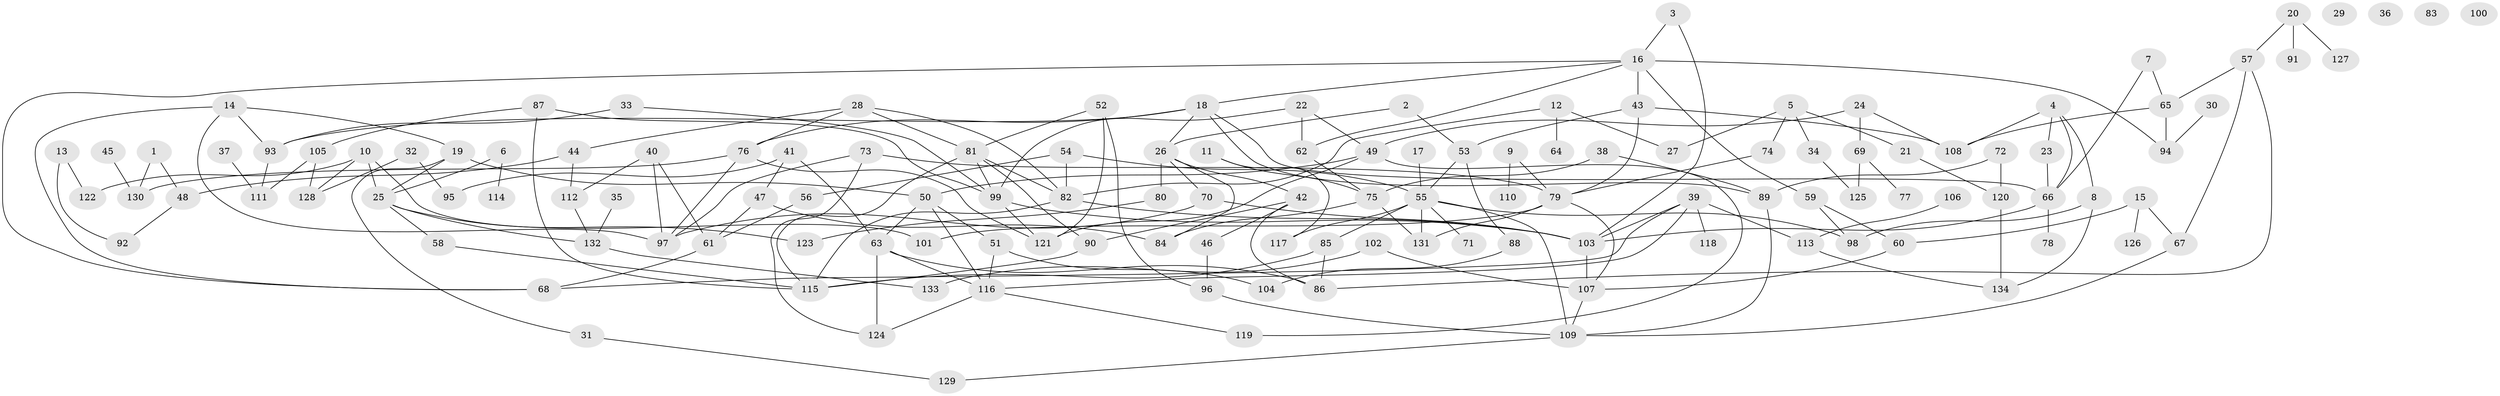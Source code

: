 // Generated by graph-tools (version 1.1) at 2025/13/03/09/25 04:13:07]
// undirected, 134 vertices, 203 edges
graph export_dot {
graph [start="1"]
  node [color=gray90,style=filled];
  1;
  2;
  3;
  4;
  5;
  6;
  7;
  8;
  9;
  10;
  11;
  12;
  13;
  14;
  15;
  16;
  17;
  18;
  19;
  20;
  21;
  22;
  23;
  24;
  25;
  26;
  27;
  28;
  29;
  30;
  31;
  32;
  33;
  34;
  35;
  36;
  37;
  38;
  39;
  40;
  41;
  42;
  43;
  44;
  45;
  46;
  47;
  48;
  49;
  50;
  51;
  52;
  53;
  54;
  55;
  56;
  57;
  58;
  59;
  60;
  61;
  62;
  63;
  64;
  65;
  66;
  67;
  68;
  69;
  70;
  71;
  72;
  73;
  74;
  75;
  76;
  77;
  78;
  79;
  80;
  81;
  82;
  83;
  84;
  85;
  86;
  87;
  88;
  89;
  90;
  91;
  92;
  93;
  94;
  95;
  96;
  97;
  98;
  99;
  100;
  101;
  102;
  103;
  104;
  105;
  106;
  107;
  108;
  109;
  110;
  111;
  112;
  113;
  114;
  115;
  116;
  117;
  118;
  119;
  120;
  121;
  122;
  123;
  124;
  125;
  126;
  127;
  128;
  129;
  130;
  131;
  132;
  133;
  134;
  1 -- 48;
  1 -- 130;
  2 -- 26;
  2 -- 53;
  3 -- 16;
  3 -- 103;
  4 -- 8;
  4 -- 23;
  4 -- 66;
  4 -- 108;
  5 -- 21;
  5 -- 27;
  5 -- 34;
  5 -- 74;
  6 -- 25;
  6 -- 114;
  7 -- 65;
  7 -- 66;
  8 -- 98;
  8 -- 134;
  9 -- 79;
  9 -- 110;
  10 -- 25;
  10 -- 101;
  10 -- 122;
  10 -- 128;
  11 -- 75;
  11 -- 117;
  12 -- 27;
  12 -- 64;
  12 -- 82;
  13 -- 92;
  13 -- 122;
  14 -- 19;
  14 -- 68;
  14 -- 93;
  14 -- 97;
  15 -- 60;
  15 -- 67;
  15 -- 126;
  16 -- 18;
  16 -- 43;
  16 -- 59;
  16 -- 62;
  16 -- 68;
  16 -- 94;
  17 -- 55;
  18 -- 26;
  18 -- 66;
  18 -- 76;
  18 -- 89;
  18 -- 93;
  19 -- 25;
  19 -- 31;
  19 -- 50;
  20 -- 57;
  20 -- 91;
  20 -- 127;
  21 -- 120;
  22 -- 49;
  22 -- 62;
  22 -- 99;
  23 -- 66;
  24 -- 49;
  24 -- 69;
  24 -- 108;
  25 -- 58;
  25 -- 123;
  25 -- 132;
  26 -- 42;
  26 -- 70;
  26 -- 80;
  26 -- 84;
  28 -- 44;
  28 -- 76;
  28 -- 81;
  28 -- 82;
  30 -- 94;
  31 -- 129;
  32 -- 95;
  32 -- 128;
  33 -- 93;
  33 -- 99;
  34 -- 125;
  35 -- 132;
  37 -- 111;
  38 -- 75;
  38 -- 89;
  39 -- 68;
  39 -- 103;
  39 -- 113;
  39 -- 116;
  39 -- 118;
  40 -- 61;
  40 -- 97;
  40 -- 112;
  41 -- 47;
  41 -- 63;
  41 -- 95;
  42 -- 46;
  42 -- 86;
  42 -- 90;
  43 -- 53;
  43 -- 79;
  43 -- 108;
  44 -- 48;
  44 -- 112;
  45 -- 130;
  46 -- 96;
  47 -- 61;
  47 -- 84;
  48 -- 92;
  49 -- 50;
  49 -- 119;
  49 -- 121;
  50 -- 51;
  50 -- 63;
  50 -- 116;
  51 -- 104;
  51 -- 116;
  52 -- 81;
  52 -- 96;
  52 -- 121;
  53 -- 55;
  53 -- 88;
  54 -- 55;
  54 -- 56;
  54 -- 82;
  55 -- 71;
  55 -- 85;
  55 -- 98;
  55 -- 109;
  55 -- 117;
  55 -- 131;
  56 -- 61;
  57 -- 65;
  57 -- 67;
  57 -- 86;
  58 -- 115;
  59 -- 60;
  59 -- 98;
  60 -- 107;
  61 -- 68;
  62 -- 75;
  63 -- 86;
  63 -- 116;
  63 -- 124;
  65 -- 94;
  65 -- 108;
  66 -- 78;
  66 -- 103;
  67 -- 109;
  69 -- 77;
  69 -- 125;
  70 -- 97;
  70 -- 103;
  72 -- 89;
  72 -- 120;
  73 -- 79;
  73 -- 97;
  73 -- 124;
  74 -- 79;
  75 -- 84;
  75 -- 131;
  76 -- 97;
  76 -- 121;
  76 -- 130;
  79 -- 101;
  79 -- 107;
  79 -- 131;
  80 -- 123;
  81 -- 82;
  81 -- 90;
  81 -- 99;
  81 -- 115;
  82 -- 103;
  82 -- 115;
  85 -- 86;
  85 -- 115;
  87 -- 99;
  87 -- 105;
  87 -- 115;
  88 -- 104;
  89 -- 109;
  90 -- 115;
  93 -- 111;
  96 -- 109;
  99 -- 103;
  99 -- 121;
  102 -- 107;
  102 -- 133;
  103 -- 107;
  105 -- 111;
  105 -- 128;
  106 -- 113;
  107 -- 109;
  109 -- 129;
  112 -- 132;
  113 -- 134;
  116 -- 119;
  116 -- 124;
  120 -- 134;
  132 -- 133;
}

